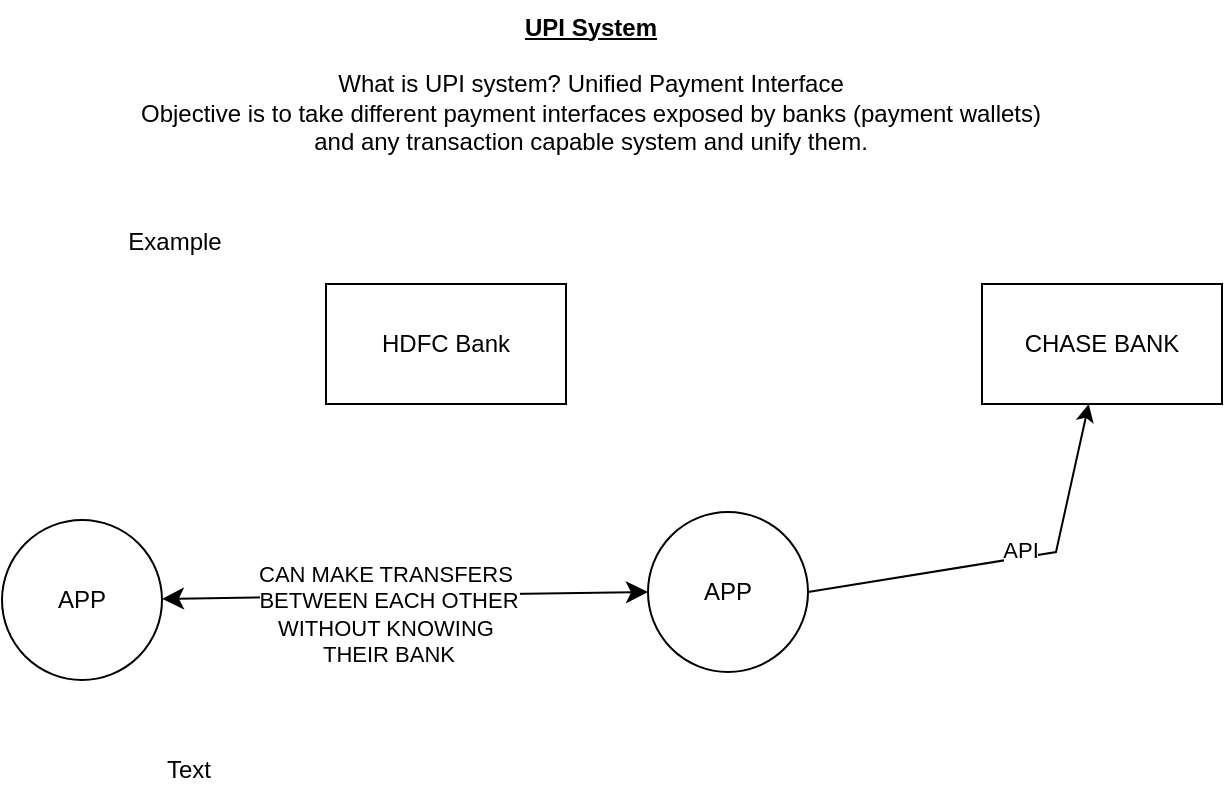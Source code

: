 <mxfile version="24.7.5">
  <diagram name="Page-1" id="RPrTUROr23FWm5W8odVS">
    <mxGraphModel dx="2092" dy="806" grid="0" gridSize="10" guides="1" tooltips="1" connect="1" arrows="1" fold="1" page="1" pageScale="1" pageWidth="850" pageHeight="1100" math="0" shadow="0">
      <root>
        <mxCell id="0" />
        <mxCell id="1" parent="0" />
        <mxCell id="DsPnYyxVr21O-6UvBjk6-1" value="&lt;b&gt;&lt;u&gt;UPI System&lt;/u&gt;&lt;/b&gt;&lt;div&gt;&lt;br&gt;&lt;/div&gt;&lt;div&gt;What is UPI system? Unified Payment Interface&lt;/div&gt;&lt;div&gt;Objective is to take different payment interfaces exposed by banks (payment wallets)&lt;/div&gt;&lt;div&gt;and any transaction capable system and unify them.&lt;/div&gt;" style="text;html=1;align=center;verticalAlign=middle;resizable=0;points=[];autosize=1;strokeColor=none;fillColor=none;" vertex="1" parent="1">
          <mxGeometry width="468" height="84" as="geometry" />
        </mxCell>
        <mxCell id="DsPnYyxVr21O-6UvBjk6-2" value="Example" style="text;html=1;align=center;verticalAlign=middle;resizable=0;points=[];autosize=1;strokeColor=none;fillColor=none;" vertex="1" parent="1">
          <mxGeometry x="-7" y="108" width="65" height="26" as="geometry" />
        </mxCell>
        <mxCell id="DsPnYyxVr21O-6UvBjk6-3" value="HDFC Bank" style="whiteSpace=wrap;html=1;" vertex="1" parent="1">
          <mxGeometry x="102" y="142" width="120" height="60" as="geometry" />
        </mxCell>
        <mxCell id="DsPnYyxVr21O-6UvBjk6-4" value="CHASE BANK" style="whiteSpace=wrap;html=1;" vertex="1" parent="1">
          <mxGeometry x="430" y="142" width="120" height="60" as="geometry" />
        </mxCell>
        <mxCell id="DsPnYyxVr21O-6UvBjk6-5" value="APP" style="ellipse;whiteSpace=wrap;html=1;" vertex="1" parent="1">
          <mxGeometry x="263" y="256" width="80" height="80" as="geometry" />
        </mxCell>
        <mxCell id="DsPnYyxVr21O-6UvBjk6-6" value="" style="edgeStyle=none;orthogonalLoop=1;jettySize=auto;html=1;rounded=0;exitX=1;exitY=0.5;exitDx=0;exitDy=0;" edge="1" parent="1" source="DsPnYyxVr21O-6UvBjk6-5" target="DsPnYyxVr21O-6UvBjk6-4">
          <mxGeometry width="100" relative="1" as="geometry">
            <mxPoint x="359" y="297" as="sourcePoint" />
            <mxPoint x="459" y="297" as="targetPoint" />
            <Array as="points">
              <mxPoint x="467" y="276" />
            </Array>
          </mxGeometry>
        </mxCell>
        <mxCell id="DsPnYyxVr21O-6UvBjk6-7" value="API" style="edgeLabel;html=1;align=center;verticalAlign=middle;resizable=0;points=[];" vertex="1" connectable="0" parent="DsPnYyxVr21O-6UvBjk6-6">
          <mxGeometry x="0.066" y="4" relative="1" as="geometry">
            <mxPoint as="offset" />
          </mxGeometry>
        </mxCell>
        <mxCell id="DsPnYyxVr21O-6UvBjk6-8" value="APP" style="ellipse;whiteSpace=wrap;html=1;" vertex="1" parent="1">
          <mxGeometry x="-60" y="260" width="80" height="80" as="geometry" />
        </mxCell>
        <mxCell id="DsPnYyxVr21O-6UvBjk6-10" value="" style="edgeStyle=none;orthogonalLoop=1;jettySize=auto;html=1;endArrow=classic;startArrow=classic;endSize=8;startSize=8;rounded=0;entryX=0;entryY=0.5;entryDx=0;entryDy=0;" edge="1" parent="1" source="DsPnYyxVr21O-6UvBjk6-8" target="DsPnYyxVr21O-6UvBjk6-5">
          <mxGeometry width="100" relative="1" as="geometry">
            <mxPoint x="75" y="394" as="sourcePoint" />
            <mxPoint x="175" y="394" as="targetPoint" />
            <Array as="points" />
          </mxGeometry>
        </mxCell>
        <mxCell id="DsPnYyxVr21O-6UvBjk6-11" value="CAN MAKE TRANSFERS&amp;nbsp;&lt;div&gt;BETWEEN EACH OTHER&lt;div&gt;WITHOUT KNOWING&amp;nbsp;&lt;/div&gt;&lt;div&gt;THEIR BANK&lt;/div&gt;&lt;/div&gt;" style="edgeLabel;html=1;align=center;verticalAlign=middle;resizable=0;points=[];" vertex="1" connectable="0" parent="DsPnYyxVr21O-6UvBjk6-10">
          <mxGeometry x="-0.558" y="-3" relative="1" as="geometry">
            <mxPoint x="59" y="5" as="offset" />
          </mxGeometry>
        </mxCell>
        <mxCell id="DsPnYyxVr21O-6UvBjk6-12" value="Text" style="text;html=1;align=center;verticalAlign=middle;resizable=0;points=[];autosize=1;strokeColor=none;fillColor=none;" vertex="1" parent="1">
          <mxGeometry x="13" y="372" width="40" height="26" as="geometry" />
        </mxCell>
      </root>
    </mxGraphModel>
  </diagram>
</mxfile>
